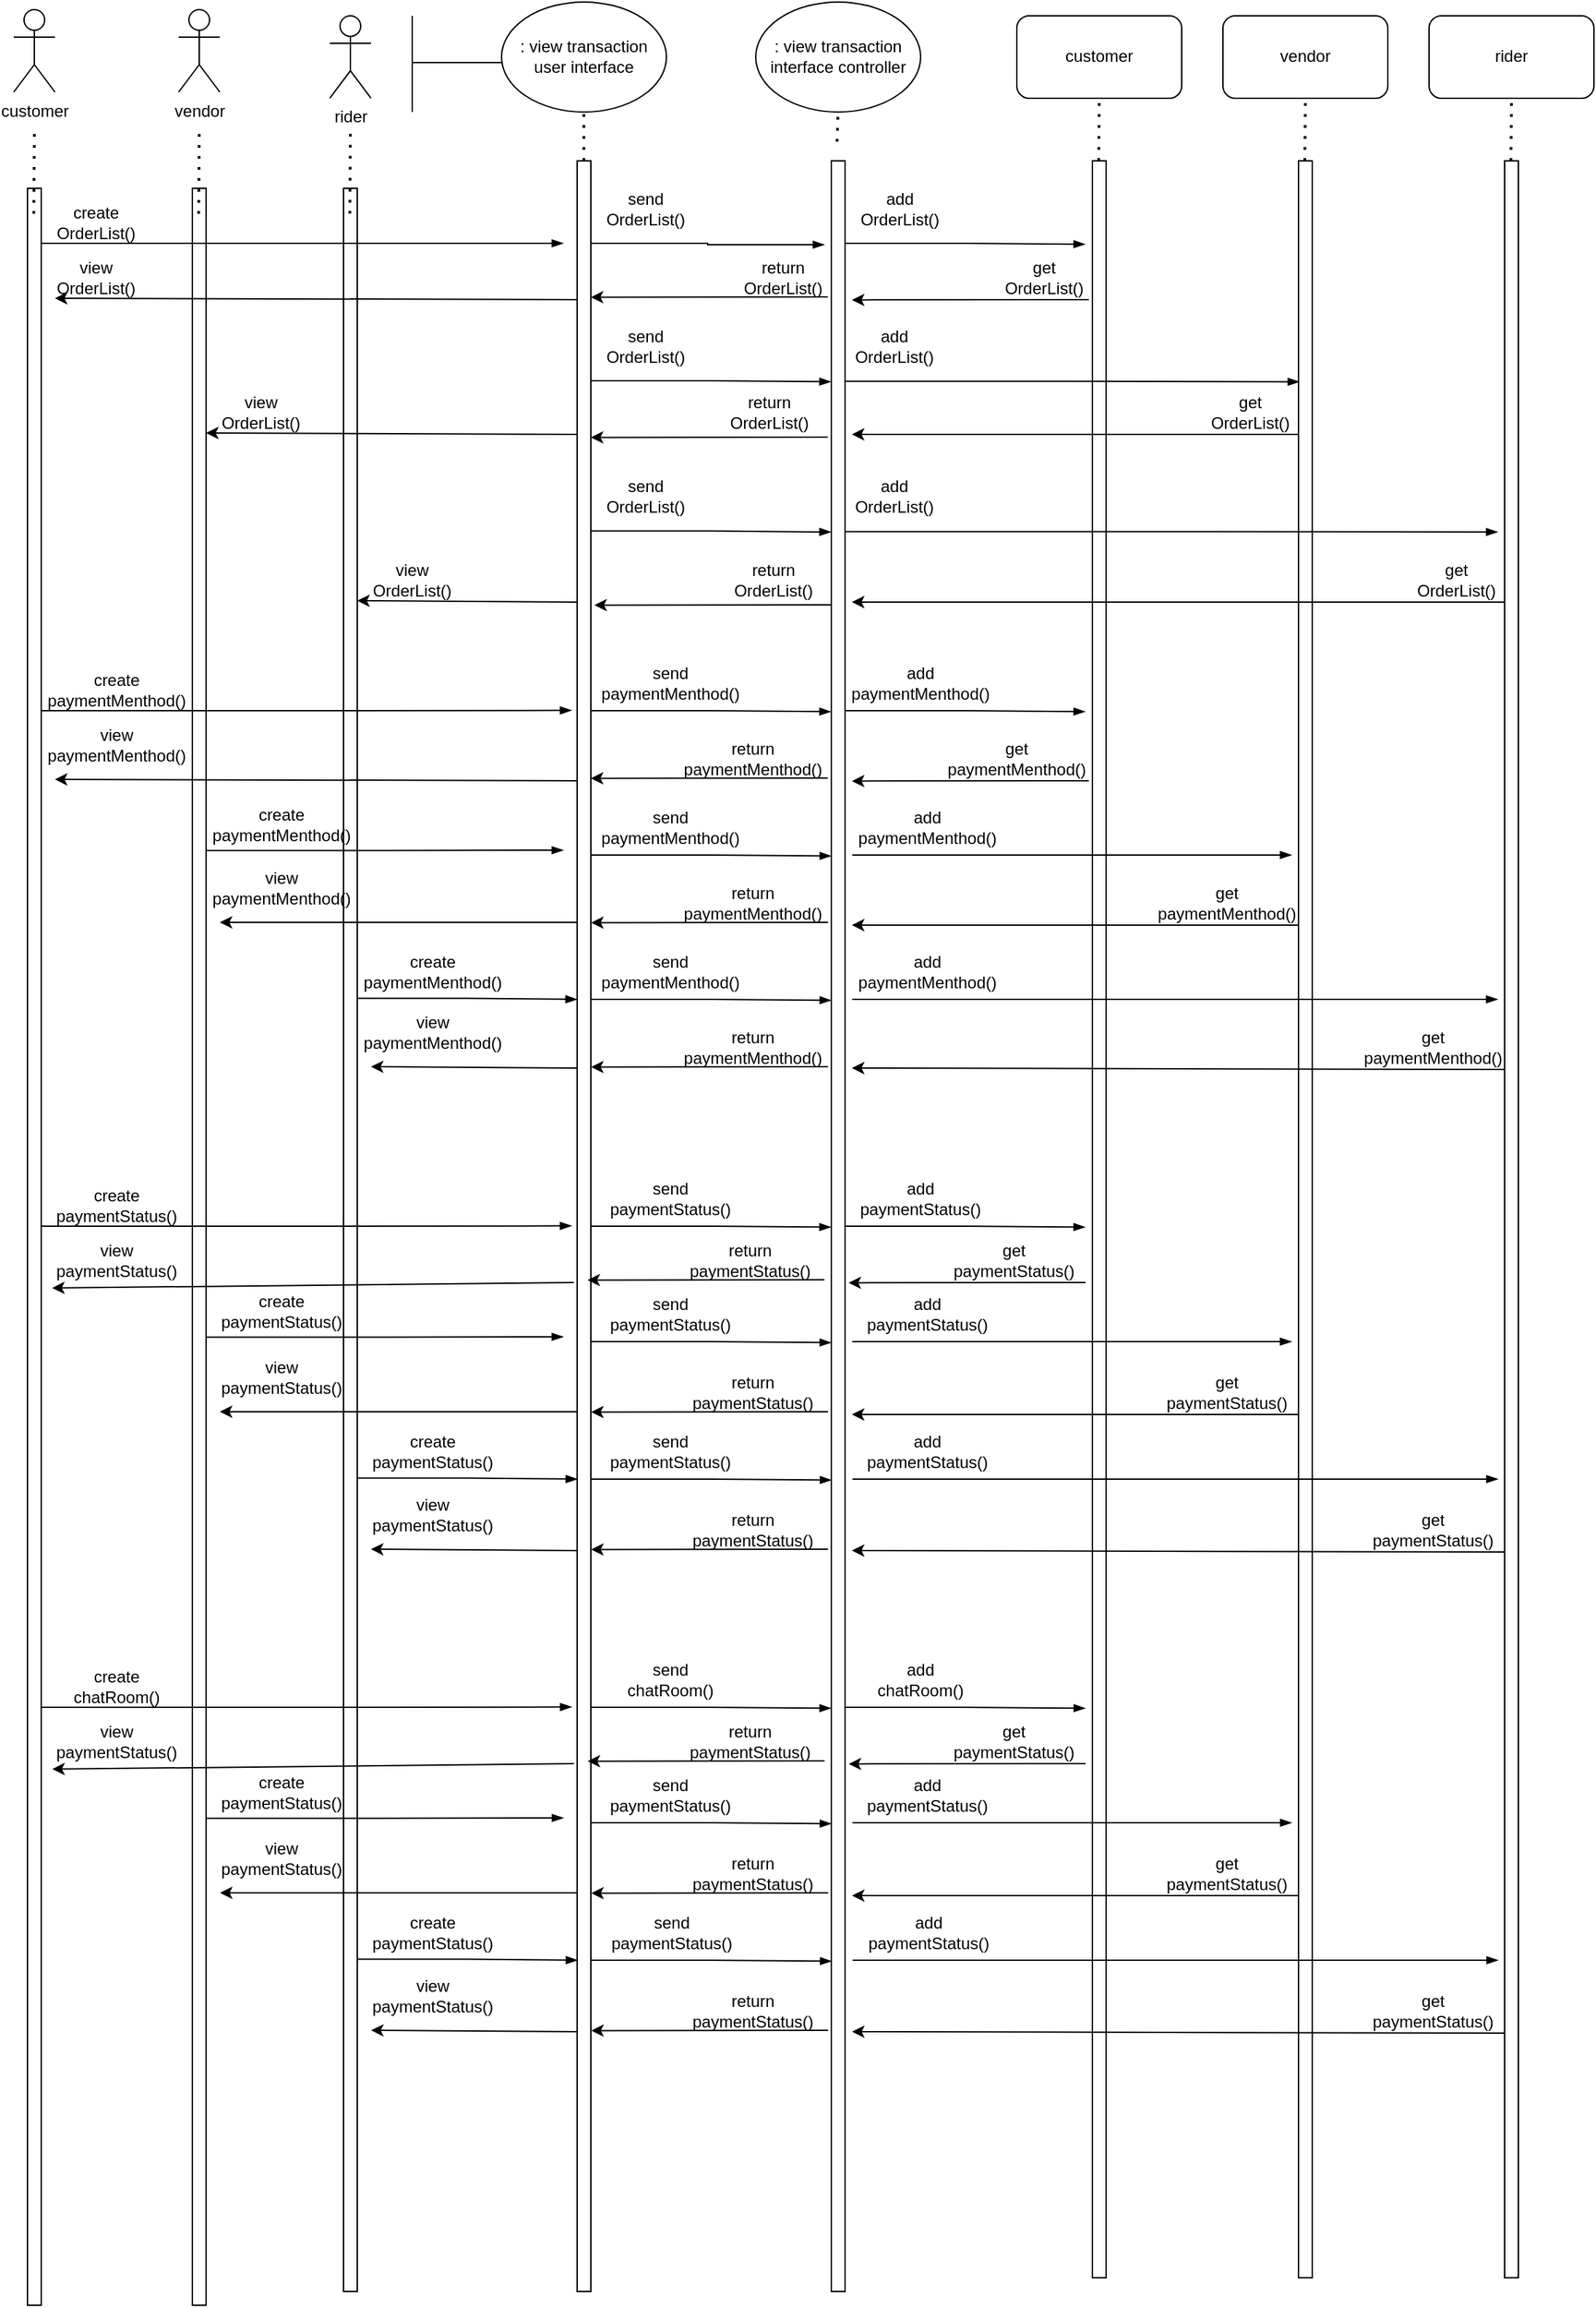 <mxfile version="20.7.3" type="github">
  <diagram id="kgpKYQtTHZ0yAKxKKP6v" name="Page-1">
    <mxGraphModel dx="1175" dy="674" grid="1" gridSize="10" guides="1" tooltips="1" connect="1" arrows="1" fold="1" page="1" pageScale="1" pageWidth="850" pageHeight="1100" math="0" shadow="0">
      <root>
        <mxCell id="0" />
        <mxCell id="1" parent="0" />
        <mxCell id="S8GTPxohOmlDsII6Q4f4-1" value="customer" style="shape=umlActor;verticalLabelPosition=bottom;verticalAlign=top;html=1;outlineConnect=0;" vertex="1" parent="1">
          <mxGeometry x="40" y="30" width="30" height="60" as="geometry" />
        </mxCell>
        <mxCell id="S8GTPxohOmlDsII6Q4f4-4" value="vendor&lt;span style=&quot;color: rgba(0, 0, 0, 0); font-family: monospace; font-size: 0px; text-align: start;&quot;&gt;%3CmxGraphModel%3E%3Croot%3E%3CmxCell%20id%3D%220%22%2F%3E%3CmxCell%20id%3D%221%22%20parent%3D%220%22%2F%3E%3CmxCell%20id%3D%222%22%20value%3D%22customer%22%20style%3D%22shape%3DumlActor%3BverticalLabelPosition%3Dbottom%3BverticalAlign%3Dtop%3Bhtml%3D1%3BoutlineConnect%3D0%3B%22%20vertex%3D%221%22%20parent%3D%221%22%3E%3CmxGeometry%20x%3D%2240%22%20y%3D%2270%22%20width%3D%2230%22%20height%3D%2260%22%20as%3D%22geometry%22%2F%3E%3C%2FmxCell%3E%3C%2Froot%3E%3C%2FmxGraphModel%3E&lt;/span&gt;" style="shape=umlActor;verticalLabelPosition=bottom;verticalAlign=top;html=1;outlineConnect=0;" vertex="1" parent="1">
          <mxGeometry x="160" y="30" width="30" height="60" as="geometry" />
        </mxCell>
        <mxCell id="S8GTPxohOmlDsII6Q4f4-5" value="rider" style="shape=umlActor;verticalLabelPosition=bottom;verticalAlign=top;html=1;outlineConnect=0;" vertex="1" parent="1">
          <mxGeometry x="270" y="34.48" width="30" height="60" as="geometry" />
        </mxCell>
        <mxCell id="S8GTPxohOmlDsII6Q4f4-9" value="" style="html=1;points=[];perimeter=orthogonalPerimeter;" vertex="1" parent="1">
          <mxGeometry x="825" y="140" width="10" height="1540" as="geometry" />
        </mxCell>
        <mxCell id="S8GTPxohOmlDsII6Q4f4-14" value="" style="endArrow=none;html=1;rounded=0;" edge="1" parent="1">
          <mxGeometry width="50" height="50" relative="1" as="geometry">
            <mxPoint x="330" y="104.48" as="sourcePoint" />
            <mxPoint x="330" y="34.48" as="targetPoint" />
          </mxGeometry>
        </mxCell>
        <mxCell id="S8GTPxohOmlDsII6Q4f4-15" value="" style="endArrow=none;html=1;rounded=0;" edge="1" parent="1">
          <mxGeometry width="50" height="50" relative="1" as="geometry">
            <mxPoint x="400" y="68.48" as="sourcePoint" />
            <mxPoint x="330" y="68.48" as="targetPoint" />
          </mxGeometry>
        </mxCell>
        <mxCell id="S8GTPxohOmlDsII6Q4f4-16" value=": view transaction&lt;br&gt;user interface" style="ellipse;whiteSpace=wrap;html=1;" vertex="1" parent="1">
          <mxGeometry x="395" y="24.48" width="120" height="80" as="geometry" />
        </mxCell>
        <mxCell id="S8GTPxohOmlDsII6Q4f4-17" value=": view transaction&lt;br&gt;interface controller" style="ellipse;whiteSpace=wrap;html=1;" vertex="1" parent="1">
          <mxGeometry x="580" y="24.48" width="120" height="80" as="geometry" />
        </mxCell>
        <mxCell id="S8GTPxohOmlDsII6Q4f4-18" value="customer&lt;span style=&quot;color: rgba(0, 0, 0, 0); font-family: monospace; font-size: 0px; text-align: start;&quot;&gt;%3CmxGraphModel%3E%3Croot%3E%3CmxCell%20id%3D%220%22%2F%3E%3CmxCell%20id%3D%221%22%20parent%3D%220%22%2F%3E%3CmxCell%20id%3D%222%22%20value%3D%22%3A%20view%20transaction%26lt%3Bbr%26gt%3Buser%20interface%22%20style%3D%22ellipse%3BwhiteSpace%3Dwrap%3Bhtml%3D1%3B%22%20vertex%3D%221%22%20parent%3D%221%22%3E%3CmxGeometry%20x%3D%22290%22%20y%3D%2220%22%20width%3D%22120%22%20height%3D%2280%22%20as%3D%22geometry%22%2F%3E%3C%2FmxCell%3E%3C%2Froot%3E%3C%2FmxGraphModel%3E&lt;/span&gt;" style="rounded=1;whiteSpace=wrap;html=1;" vertex="1" parent="1">
          <mxGeometry x="770" y="34.48" width="120" height="60" as="geometry" />
        </mxCell>
        <mxCell id="S8GTPxohOmlDsII6Q4f4-19" value="vendor" style="rounded=1;whiteSpace=wrap;html=1;" vertex="1" parent="1">
          <mxGeometry x="920" y="34.48" width="120" height="60" as="geometry" />
        </mxCell>
        <mxCell id="S8GTPxohOmlDsII6Q4f4-20" value="rider" style="rounded=1;whiteSpace=wrap;html=1;" vertex="1" parent="1">
          <mxGeometry x="1070" y="34.48" width="120" height="60" as="geometry" />
        </mxCell>
        <mxCell id="S8GTPxohOmlDsII6Q4f4-21" value="" style="endArrow=none;dashed=1;html=1;dashPattern=1 3;strokeWidth=2;rounded=0;entryX=0.5;entryY=1;entryDx=0;entryDy=0;exitX=0.46;exitY=0.012;exitDx=0;exitDy=0;exitPerimeter=0;" edge="1" parent="1" target="S8GTPxohOmlDsII6Q4f4-18">
          <mxGeometry width="50" height="50" relative="1" as="geometry">
            <mxPoint x="829.6" y="140.0" as="sourcePoint" />
            <mxPoint x="830" y="114.48" as="targetPoint" />
          </mxGeometry>
        </mxCell>
        <mxCell id="S8GTPxohOmlDsII6Q4f4-23" value="" style="html=1;points=[];perimeter=orthogonalPerimeter;" vertex="1" parent="1">
          <mxGeometry x="975" y="140" width="10" height="1540" as="geometry" />
        </mxCell>
        <mxCell id="S8GTPxohOmlDsII6Q4f4-24" value="" style="endArrow=none;dashed=1;html=1;dashPattern=1 3;strokeWidth=2;rounded=0;entryX=0.5;entryY=1;entryDx=0;entryDy=0;exitX=0.46;exitY=0.012;exitDx=0;exitDy=0;exitPerimeter=0;" edge="1" parent="1">
          <mxGeometry width="50" height="50" relative="1" as="geometry">
            <mxPoint x="979.6" y="140.0" as="sourcePoint" />
            <mxPoint x="980" y="94.48" as="targetPoint" />
          </mxGeometry>
        </mxCell>
        <mxCell id="S8GTPxohOmlDsII6Q4f4-25" value="" style="html=1;points=[];perimeter=orthogonalPerimeter;" vertex="1" parent="1">
          <mxGeometry x="1125" y="140" width="10" height="1540" as="geometry" />
        </mxCell>
        <mxCell id="S8GTPxohOmlDsII6Q4f4-26" value="" style="endArrow=none;dashed=1;html=1;dashPattern=1 3;strokeWidth=2;rounded=0;entryX=0.5;entryY=1;entryDx=0;entryDy=0;exitX=0.46;exitY=0.012;exitDx=0;exitDy=0;exitPerimeter=0;" edge="1" parent="1">
          <mxGeometry width="50" height="50" relative="1" as="geometry">
            <mxPoint x="1129.6" y="140.0" as="sourcePoint" />
            <mxPoint x="1130" y="94.48" as="targetPoint" />
          </mxGeometry>
        </mxCell>
        <mxCell id="S8GTPxohOmlDsII6Q4f4-27" value="" style="html=1;points=[];perimeter=orthogonalPerimeter;" vertex="1" parent="1">
          <mxGeometry x="450" y="140" width="10" height="1550" as="geometry" />
        </mxCell>
        <mxCell id="S8GTPxohOmlDsII6Q4f4-28" value="" style="endArrow=none;dashed=1;html=1;dashPattern=1 3;strokeWidth=2;rounded=0;entryX=0.5;entryY=1;entryDx=0;entryDy=0;exitX=0.49;exitY=0;exitDx=0;exitDy=0;exitPerimeter=0;" edge="1" parent="1" source="S8GTPxohOmlDsII6Q4f4-27">
          <mxGeometry width="50" height="50" relative="1" as="geometry">
            <mxPoint x="454.5" y="150.0" as="sourcePoint" />
            <mxPoint x="454.9" y="104.48" as="targetPoint" />
          </mxGeometry>
        </mxCell>
        <mxCell id="S8GTPxohOmlDsII6Q4f4-29" value="" style="html=1;points=[];perimeter=orthogonalPerimeter;" vertex="1" parent="1">
          <mxGeometry x="635" y="140" width="10" height="1550" as="geometry" />
        </mxCell>
        <mxCell id="S8GTPxohOmlDsII6Q4f4-30" value="" style="endArrow=none;dashed=1;html=1;dashPattern=1 3;strokeWidth=2;rounded=0;entryX=0.5;entryY=1;entryDx=0;entryDy=0;exitX=0.418;exitY=-0.009;exitDx=0;exitDy=0;exitPerimeter=0;" edge="1" parent="1" source="S8GTPxohOmlDsII6Q4f4-29">
          <mxGeometry width="50" height="50" relative="1" as="geometry">
            <mxPoint x="639.5" y="150.0" as="sourcePoint" />
            <mxPoint x="639.9" y="104.48" as="targetPoint" />
          </mxGeometry>
        </mxCell>
        <mxCell id="S8GTPxohOmlDsII6Q4f4-31" value="" style="html=1;points=[];perimeter=orthogonalPerimeter;" vertex="1" parent="1">
          <mxGeometry x="50" y="160" width="10" height="1540" as="geometry" />
        </mxCell>
        <mxCell id="S8GTPxohOmlDsII6Q4f4-32" value="" style="endArrow=none;dashed=1;html=1;dashPattern=1 3;strokeWidth=2;rounded=0;entryX=0.5;entryY=1;entryDx=0;entryDy=0;exitX=0.46;exitY=0.012;exitDx=0;exitDy=0;exitPerimeter=0;" edge="1" parent="1" source="S8GTPxohOmlDsII6Q4f4-31">
          <mxGeometry width="50" height="50" relative="1" as="geometry">
            <mxPoint x="55" y="170" as="sourcePoint" />
            <mxPoint x="55" y="120" as="targetPoint" />
          </mxGeometry>
        </mxCell>
        <mxCell id="S8GTPxohOmlDsII6Q4f4-36" value="" style="html=1;points=[];perimeter=orthogonalPerimeter;" vertex="1" parent="1">
          <mxGeometry x="170" y="160" width="10" height="1540" as="geometry" />
        </mxCell>
        <mxCell id="S8GTPxohOmlDsII6Q4f4-37" value="" style="endArrow=none;dashed=1;html=1;dashPattern=1 3;strokeWidth=2;rounded=0;entryX=0.5;entryY=1;entryDx=0;entryDy=0;exitX=0.46;exitY=0.012;exitDx=0;exitDy=0;exitPerimeter=0;" edge="1" parent="1" source="S8GTPxohOmlDsII6Q4f4-36">
          <mxGeometry width="50" height="50" relative="1" as="geometry">
            <mxPoint x="175" y="170" as="sourcePoint" />
            <mxPoint x="175" y="120" as="targetPoint" />
          </mxGeometry>
        </mxCell>
        <mxCell id="S8GTPxohOmlDsII6Q4f4-38" value="" style="html=1;points=[];perimeter=orthogonalPerimeter;" vertex="1" parent="1">
          <mxGeometry x="280" y="160" width="10" height="1530" as="geometry" />
        </mxCell>
        <mxCell id="S8GTPxohOmlDsII6Q4f4-39" value="" style="endArrow=none;dashed=1;html=1;dashPattern=1 3;strokeWidth=2;rounded=0;entryX=0.5;entryY=1;entryDx=0;entryDy=0;exitX=0.46;exitY=0.012;exitDx=0;exitDy=0;exitPerimeter=0;" edge="1" parent="1" source="S8GTPxohOmlDsII6Q4f4-38">
          <mxGeometry width="50" height="50" relative="1" as="geometry">
            <mxPoint x="285" y="170" as="sourcePoint" />
            <mxPoint x="285" y="120" as="targetPoint" />
          </mxGeometry>
        </mxCell>
        <mxCell id="S8GTPxohOmlDsII6Q4f4-40" value="" style="edgeStyle=elbowEdgeStyle;fontSize=12;html=1;endArrow=blockThin;endFill=1;rounded=0;" edge="1" parent="1">
          <mxGeometry width="160" relative="1" as="geometry">
            <mxPoint x="60" y="200" as="sourcePoint" />
            <mxPoint x="440" y="200" as="targetPoint" />
          </mxGeometry>
        </mxCell>
        <mxCell id="S8GTPxohOmlDsII6Q4f4-41" value="create OrderList()" style="text;html=1;strokeColor=none;fillColor=none;align=center;verticalAlign=middle;whiteSpace=wrap;rounded=0;" vertex="1" parent="1">
          <mxGeometry x="70" y="170" width="60" height="30" as="geometry" />
        </mxCell>
        <mxCell id="S8GTPxohOmlDsII6Q4f4-46" value="" style="edgeStyle=elbowEdgeStyle;fontSize=12;html=1;endArrow=blockThin;endFill=1;rounded=0;" edge="1" parent="1">
          <mxGeometry width="160" relative="1" as="geometry">
            <mxPoint x="460" y="200" as="sourcePoint" />
            <mxPoint x="630" y="201" as="targetPoint" />
          </mxGeometry>
        </mxCell>
        <mxCell id="S8GTPxohOmlDsII6Q4f4-47" value="send OrderList()" style="text;html=1;strokeColor=none;fillColor=none;align=center;verticalAlign=middle;whiteSpace=wrap;rounded=0;" vertex="1" parent="1">
          <mxGeometry x="470" y="160" width="60" height="30" as="geometry" />
        </mxCell>
        <mxCell id="S8GTPxohOmlDsII6Q4f4-48" value="" style="edgeStyle=elbowEdgeStyle;fontSize=12;html=1;endArrow=blockThin;endFill=1;rounded=0;entryX=-0.02;entryY=0.132;entryDx=0;entryDy=0;entryPerimeter=0;" edge="1" parent="1">
          <mxGeometry width="160" relative="1" as="geometry">
            <mxPoint x="645" y="200" as="sourcePoint" />
            <mxPoint x="819.8" y="200.72" as="targetPoint" />
          </mxGeometry>
        </mxCell>
        <mxCell id="S8GTPxohOmlDsII6Q4f4-49" value="add OrderList()" style="text;html=1;strokeColor=none;fillColor=none;align=center;verticalAlign=middle;whiteSpace=wrap;rounded=0;" vertex="1" parent="1">
          <mxGeometry x="655" y="160" width="60" height="30" as="geometry" />
        </mxCell>
        <mxCell id="S8GTPxohOmlDsII6Q4f4-54" value="" style="endArrow=classic;html=1;rounded=0;entryX=1.26;entryY=0.22;entryDx=0;entryDy=0;entryPerimeter=0;" edge="1" parent="1">
          <mxGeometry width="50" height="50" relative="1" as="geometry">
            <mxPoint x="822.4" y="241" as="sourcePoint" />
            <mxPoint x="650.0" y="241.2" as="targetPoint" />
          </mxGeometry>
        </mxCell>
        <mxCell id="S8GTPxohOmlDsII6Q4f4-55" value="get OrderList()" style="text;html=1;strokeColor=none;fillColor=none;align=center;verticalAlign=middle;whiteSpace=wrap;rounded=0;" vertex="1" parent="1">
          <mxGeometry x="760" y="210" width="60" height="30" as="geometry" />
        </mxCell>
        <mxCell id="S8GTPxohOmlDsII6Q4f4-56" value="" style="endArrow=classic;html=1;rounded=0;entryX=1.26;entryY=0.22;entryDx=0;entryDy=0;entryPerimeter=0;" edge="1" parent="1">
          <mxGeometry width="50" height="50" relative="1" as="geometry">
            <mxPoint x="632.4" y="239" as="sourcePoint" />
            <mxPoint x="460.0" y="239.2" as="targetPoint" />
          </mxGeometry>
        </mxCell>
        <mxCell id="S8GTPxohOmlDsII6Q4f4-57" value="return OrderList()" style="text;html=1;strokeColor=none;fillColor=none;align=center;verticalAlign=middle;whiteSpace=wrap;rounded=0;" vertex="1" parent="1">
          <mxGeometry x="570" y="210" width="60" height="30" as="geometry" />
        </mxCell>
        <mxCell id="S8GTPxohOmlDsII6Q4f4-58" value="" style="endArrow=classic;html=1;rounded=0;entryX=0;entryY=1;entryDx=0;entryDy=0;" edge="1" parent="1" target="S8GTPxohOmlDsII6Q4f4-59">
          <mxGeometry width="50" height="50" relative="1" as="geometry">
            <mxPoint x="450" y="241" as="sourcePoint" />
            <mxPoint x="277.6" y="241.2" as="targetPoint" />
          </mxGeometry>
        </mxCell>
        <mxCell id="S8GTPxohOmlDsII6Q4f4-59" value="view OrderList()" style="text;html=1;strokeColor=none;fillColor=none;align=center;verticalAlign=middle;whiteSpace=wrap;rounded=0;" vertex="1" parent="1">
          <mxGeometry x="70" y="210" width="60" height="30" as="geometry" />
        </mxCell>
        <mxCell id="S8GTPxohOmlDsII6Q4f4-63" value="" style="edgeStyle=elbowEdgeStyle;fontSize=12;html=1;endArrow=blockThin;endFill=1;rounded=0;entryX=0.5;entryY=0.219;entryDx=0;entryDy=0;entryPerimeter=0;exitX=1.42;exitY=0.327;exitDx=0;exitDy=0;exitPerimeter=0;" edge="1" parent="1">
          <mxGeometry width="160" relative="1" as="geometry">
            <mxPoint x="645" y="300.42" as="sourcePoint" />
            <mxPoint x="975.6" y="300.74" as="targetPoint" />
          </mxGeometry>
        </mxCell>
        <mxCell id="S8GTPxohOmlDsII6Q4f4-64" value="add OrderList()" style="text;html=1;strokeColor=none;fillColor=none;align=center;verticalAlign=middle;whiteSpace=wrap;rounded=0;" vertex="1" parent="1">
          <mxGeometry x="650.8" y="260" width="60" height="30" as="geometry" />
        </mxCell>
        <mxCell id="S8GTPxohOmlDsII6Q4f4-68" value="" style="edgeStyle=elbowEdgeStyle;fontSize=12;html=1;endArrow=blockThin;endFill=1;rounded=0;entryX=-0.02;entryY=0.132;entryDx=0;entryDy=0;entryPerimeter=0;" edge="1" parent="1">
          <mxGeometry width="160" relative="1" as="geometry">
            <mxPoint x="460" y="300" as="sourcePoint" />
            <mxPoint x="634.8" y="300.72" as="targetPoint" />
          </mxGeometry>
        </mxCell>
        <mxCell id="S8GTPxohOmlDsII6Q4f4-69" value="send OrderList()" style="text;html=1;strokeColor=none;fillColor=none;align=center;verticalAlign=middle;whiteSpace=wrap;rounded=0;" vertex="1" parent="1">
          <mxGeometry x="470" y="260" width="60" height="30" as="geometry" />
        </mxCell>
        <mxCell id="S8GTPxohOmlDsII6Q4f4-75" value="" style="endArrow=classic;html=1;rounded=0;entryX=1.26;entryY=0.22;entryDx=0;entryDy=0;entryPerimeter=0;" edge="1" parent="1">
          <mxGeometry width="50" height="50" relative="1" as="geometry">
            <mxPoint x="632.4" y="341" as="sourcePoint" />
            <mxPoint x="460" y="341.2" as="targetPoint" />
          </mxGeometry>
        </mxCell>
        <mxCell id="S8GTPxohOmlDsII6Q4f4-76" value="return OrderList()" style="text;html=1;strokeColor=none;fillColor=none;align=center;verticalAlign=middle;whiteSpace=wrap;rounded=0;" vertex="1" parent="1">
          <mxGeometry x="560" y="308" width="60" height="30" as="geometry" />
        </mxCell>
        <mxCell id="S8GTPxohOmlDsII6Q4f4-78" value="" style="endArrow=classic;html=1;rounded=0;" edge="1" parent="1">
          <mxGeometry width="50" height="50" relative="1" as="geometry">
            <mxPoint x="975.0" y="339" as="sourcePoint" />
            <mxPoint x="650" y="339" as="targetPoint" />
          </mxGeometry>
        </mxCell>
        <mxCell id="S8GTPxohOmlDsII6Q4f4-79" value="get OrderList()" style="text;html=1;strokeColor=none;fillColor=none;align=center;verticalAlign=middle;whiteSpace=wrap;rounded=0;" vertex="1" parent="1">
          <mxGeometry x="910" y="308" width="60" height="30" as="geometry" />
        </mxCell>
        <mxCell id="S8GTPxohOmlDsII6Q4f4-85" value="" style="edgeStyle=elbowEdgeStyle;fontSize=12;html=1;endArrow=blockThin;endFill=1;rounded=0;exitX=1.42;exitY=0.327;exitDx=0;exitDy=0;exitPerimeter=0;" edge="1" parent="1">
          <mxGeometry width="160" relative="1" as="geometry">
            <mxPoint x="645" y="409.71" as="sourcePoint" />
            <mxPoint x="1120" y="410" as="targetPoint" />
          </mxGeometry>
        </mxCell>
        <mxCell id="S8GTPxohOmlDsII6Q4f4-86" value="add OrderList()" style="text;html=1;strokeColor=none;fillColor=none;align=center;verticalAlign=middle;whiteSpace=wrap;rounded=0;" vertex="1" parent="1">
          <mxGeometry x="650.8" y="369.29" width="60" height="30" as="geometry" />
        </mxCell>
        <mxCell id="S8GTPxohOmlDsII6Q4f4-87" value="" style="edgeStyle=elbowEdgeStyle;fontSize=12;html=1;endArrow=blockThin;endFill=1;rounded=0;entryX=-0.02;entryY=0.132;entryDx=0;entryDy=0;entryPerimeter=0;" edge="1" parent="1">
          <mxGeometry width="160" relative="1" as="geometry">
            <mxPoint x="460" y="409.29" as="sourcePoint" />
            <mxPoint x="634.8" y="410.01" as="targetPoint" />
          </mxGeometry>
        </mxCell>
        <mxCell id="S8GTPxohOmlDsII6Q4f4-88" value="send OrderList()" style="text;html=1;strokeColor=none;fillColor=none;align=center;verticalAlign=middle;whiteSpace=wrap;rounded=0;" vertex="1" parent="1">
          <mxGeometry x="470" y="369.29" width="60" height="30" as="geometry" />
        </mxCell>
        <mxCell id="S8GTPxohOmlDsII6Q4f4-89" value="" style="endArrow=classic;html=1;rounded=0;" edge="1" parent="1">
          <mxGeometry width="50" height="50" relative="1" as="geometry">
            <mxPoint x="1125" y="461" as="sourcePoint" />
            <mxPoint x="650" y="461" as="targetPoint" />
          </mxGeometry>
        </mxCell>
        <mxCell id="S8GTPxohOmlDsII6Q4f4-90" value="get OrderList()" style="text;html=1;strokeColor=none;fillColor=none;align=center;verticalAlign=middle;whiteSpace=wrap;rounded=0;" vertex="1" parent="1">
          <mxGeometry x="1060" y="430" width="60" height="30" as="geometry" />
        </mxCell>
        <mxCell id="S8GTPxohOmlDsII6Q4f4-91" value="" style="endArrow=classic;html=1;rounded=0;entryX=1.26;entryY=0.22;entryDx=0;entryDy=0;entryPerimeter=0;" edge="1" parent="1">
          <mxGeometry width="50" height="50" relative="1" as="geometry">
            <mxPoint x="635.0" y="463" as="sourcePoint" />
            <mxPoint x="462.6" y="463.2" as="targetPoint" />
          </mxGeometry>
        </mxCell>
        <mxCell id="S8GTPxohOmlDsII6Q4f4-92" value="return OrderList()" style="text;html=1;strokeColor=none;fillColor=none;align=center;verticalAlign=middle;whiteSpace=wrap;rounded=0;" vertex="1" parent="1">
          <mxGeometry x="562.6" y="430" width="60" height="30" as="geometry" />
        </mxCell>
        <mxCell id="S8GTPxohOmlDsII6Q4f4-94" value="" style="endArrow=classic;html=1;rounded=0;" edge="1" parent="1">
          <mxGeometry width="50" height="50" relative="1" as="geometry">
            <mxPoint x="450" y="339" as="sourcePoint" />
            <mxPoint x="180" y="338" as="targetPoint" />
          </mxGeometry>
        </mxCell>
        <mxCell id="S8GTPxohOmlDsII6Q4f4-95" value="view OrderList()" style="text;html=1;strokeColor=none;fillColor=none;align=center;verticalAlign=middle;whiteSpace=wrap;rounded=0;" vertex="1" parent="1">
          <mxGeometry x="190" y="308" width="60" height="30" as="geometry" />
        </mxCell>
        <mxCell id="S8GTPxohOmlDsII6Q4f4-96" value="" style="endArrow=classic;html=1;rounded=0;" edge="1" parent="1">
          <mxGeometry width="50" height="50" relative="1" as="geometry">
            <mxPoint x="450" y="461" as="sourcePoint" />
            <mxPoint x="290" y="460" as="targetPoint" />
          </mxGeometry>
        </mxCell>
        <mxCell id="S8GTPxohOmlDsII6Q4f4-97" value="view OrderList()" style="text;html=1;strokeColor=none;fillColor=none;align=center;verticalAlign=middle;whiteSpace=wrap;rounded=0;" vertex="1" parent="1">
          <mxGeometry x="300" y="430" width="60" height="30" as="geometry" />
        </mxCell>
        <mxCell id="S8GTPxohOmlDsII6Q4f4-98" value="" style="edgeStyle=elbowEdgeStyle;fontSize=12;html=1;endArrow=blockThin;endFill=1;rounded=0;entryX=-0.4;entryY=0.13;entryDx=0;entryDy=0;entryPerimeter=0;" edge="1" parent="1">
          <mxGeometry width="160" relative="1" as="geometry">
            <mxPoint x="60" y="540" as="sourcePoint" />
            <mxPoint x="446" y="539.8" as="targetPoint" />
          </mxGeometry>
        </mxCell>
        <mxCell id="S8GTPxohOmlDsII6Q4f4-99" value="create paymentMenthod()" style="text;html=1;strokeColor=none;fillColor=none;align=center;verticalAlign=middle;whiteSpace=wrap;rounded=0;" vertex="1" parent="1">
          <mxGeometry x="85" y="510" width="60" height="30" as="geometry" />
        </mxCell>
        <mxCell id="S8GTPxohOmlDsII6Q4f4-100" value="" style="edgeStyle=elbowEdgeStyle;fontSize=12;html=1;endArrow=blockThin;endFill=1;rounded=0;entryX=-0.02;entryY=0.132;entryDx=0;entryDy=0;entryPerimeter=0;" edge="1" parent="1">
          <mxGeometry width="160" relative="1" as="geometry">
            <mxPoint x="460" y="540" as="sourcePoint" />
            <mxPoint x="634.8" y="540.72" as="targetPoint" />
          </mxGeometry>
        </mxCell>
        <mxCell id="S8GTPxohOmlDsII6Q4f4-101" value="send paymentMenthod()" style="text;html=1;strokeColor=none;fillColor=none;align=center;verticalAlign=middle;whiteSpace=wrap;rounded=0;" vertex="1" parent="1">
          <mxGeometry x="488" y="505" width="60" height="30" as="geometry" />
        </mxCell>
        <mxCell id="S8GTPxohOmlDsII6Q4f4-102" value="" style="edgeStyle=elbowEdgeStyle;fontSize=12;html=1;endArrow=blockThin;endFill=1;rounded=0;entryX=-0.02;entryY=0.132;entryDx=0;entryDy=0;entryPerimeter=0;" edge="1" parent="1">
          <mxGeometry width="160" relative="1" as="geometry">
            <mxPoint x="645" y="540" as="sourcePoint" />
            <mxPoint x="819.8" y="540.72" as="targetPoint" />
          </mxGeometry>
        </mxCell>
        <mxCell id="S8GTPxohOmlDsII6Q4f4-103" value="add paymentMenthod()" style="text;html=1;strokeColor=none;fillColor=none;align=center;verticalAlign=middle;whiteSpace=wrap;rounded=0;" vertex="1" parent="1">
          <mxGeometry x="670" y="505" width="60" height="30" as="geometry" />
        </mxCell>
        <mxCell id="S8GTPxohOmlDsII6Q4f4-122" value="" style="endArrow=classic;html=1;rounded=0;entryX=1.26;entryY=0.22;entryDx=0;entryDy=0;entryPerimeter=0;" edge="1" parent="1">
          <mxGeometry width="50" height="50" relative="1" as="geometry">
            <mxPoint x="822.4" y="591" as="sourcePoint" />
            <mxPoint x="650" y="591.2" as="targetPoint" />
          </mxGeometry>
        </mxCell>
        <mxCell id="S8GTPxohOmlDsII6Q4f4-123" value="get paymentMenthod()" style="text;html=1;strokeColor=none;fillColor=none;align=center;verticalAlign=middle;whiteSpace=wrap;rounded=0;" vertex="1" parent="1">
          <mxGeometry x="740" y="560" width="60" height="30" as="geometry" />
        </mxCell>
        <mxCell id="S8GTPxohOmlDsII6Q4f4-124" value="" style="endArrow=classic;html=1;rounded=0;entryX=1.26;entryY=0.22;entryDx=0;entryDy=0;entryPerimeter=0;" edge="1" parent="1">
          <mxGeometry width="50" height="50" relative="1" as="geometry">
            <mxPoint x="632.4" y="589" as="sourcePoint" />
            <mxPoint x="460" y="589.2" as="targetPoint" />
          </mxGeometry>
        </mxCell>
        <mxCell id="S8GTPxohOmlDsII6Q4f4-125" value="return paymentMenthod()" style="text;html=1;strokeColor=none;fillColor=none;align=center;verticalAlign=middle;whiteSpace=wrap;rounded=0;" vertex="1" parent="1">
          <mxGeometry x="548" y="560" width="60" height="30" as="geometry" />
        </mxCell>
        <mxCell id="S8GTPxohOmlDsII6Q4f4-126" value="" style="endArrow=classic;html=1;rounded=0;" edge="1" parent="1">
          <mxGeometry width="50" height="50" relative="1" as="geometry">
            <mxPoint x="450" y="591" as="sourcePoint" />
            <mxPoint x="70" y="590" as="targetPoint" />
          </mxGeometry>
        </mxCell>
        <mxCell id="S8GTPxohOmlDsII6Q4f4-127" value="view paymentMenthod()" style="text;html=1;strokeColor=none;fillColor=none;align=center;verticalAlign=middle;whiteSpace=wrap;rounded=0;" vertex="1" parent="1">
          <mxGeometry x="85" y="550" width="60" height="30" as="geometry" />
        </mxCell>
        <mxCell id="S8GTPxohOmlDsII6Q4f4-132" value="" style="edgeStyle=elbowEdgeStyle;fontSize=12;html=1;endArrow=blockThin;endFill=1;rounded=0;entryX=-0.02;entryY=0.132;entryDx=0;entryDy=0;entryPerimeter=0;" edge="1" parent="1">
          <mxGeometry width="160" relative="1" as="geometry">
            <mxPoint x="460.2" y="645" as="sourcePoint" />
            <mxPoint x="635" y="645.72" as="targetPoint" />
          </mxGeometry>
        </mxCell>
        <mxCell id="S8GTPxohOmlDsII6Q4f4-133" value="send paymentMenthod()" style="text;html=1;strokeColor=none;fillColor=none;align=center;verticalAlign=middle;whiteSpace=wrap;rounded=0;" vertex="1" parent="1">
          <mxGeometry x="488.2" y="610" width="60" height="30" as="geometry" />
        </mxCell>
        <mxCell id="S8GTPxohOmlDsII6Q4f4-134" value="" style="endArrow=classic;html=1;rounded=0;entryX=1.26;entryY=0.22;entryDx=0;entryDy=0;entryPerimeter=0;" edge="1" parent="1">
          <mxGeometry width="50" height="50" relative="1" as="geometry">
            <mxPoint x="632.6" y="694" as="sourcePoint" />
            <mxPoint x="460.2" y="694.2" as="targetPoint" />
          </mxGeometry>
        </mxCell>
        <mxCell id="S8GTPxohOmlDsII6Q4f4-135" value="return paymentMenthod()" style="text;html=1;strokeColor=none;fillColor=none;align=center;verticalAlign=middle;whiteSpace=wrap;rounded=0;" vertex="1" parent="1">
          <mxGeometry x="548.2" y="665" width="60" height="30" as="geometry" />
        </mxCell>
        <mxCell id="S8GTPxohOmlDsII6Q4f4-136" value="" style="edgeStyle=elbowEdgeStyle;fontSize=12;html=1;endArrow=blockThin;endFill=1;rounded=0;entryX=-0.02;entryY=0.132;entryDx=0;entryDy=0;entryPerimeter=0;" edge="1" parent="1">
          <mxGeometry width="160" relative="1" as="geometry">
            <mxPoint x="460.2" y="750" as="sourcePoint" />
            <mxPoint x="635" y="750.72" as="targetPoint" />
          </mxGeometry>
        </mxCell>
        <mxCell id="S8GTPxohOmlDsII6Q4f4-137" value="send paymentMenthod()" style="text;html=1;strokeColor=none;fillColor=none;align=center;verticalAlign=middle;whiteSpace=wrap;rounded=0;" vertex="1" parent="1">
          <mxGeometry x="488.2" y="715" width="60" height="30" as="geometry" />
        </mxCell>
        <mxCell id="S8GTPxohOmlDsII6Q4f4-138" value="" style="endArrow=classic;html=1;rounded=0;entryX=1.26;entryY=0.22;entryDx=0;entryDy=0;entryPerimeter=0;" edge="1" parent="1">
          <mxGeometry width="50" height="50" relative="1" as="geometry">
            <mxPoint x="632.6" y="799" as="sourcePoint" />
            <mxPoint x="460.2" y="799.2" as="targetPoint" />
          </mxGeometry>
        </mxCell>
        <mxCell id="S8GTPxohOmlDsII6Q4f4-139" value="return paymentMenthod()" style="text;html=1;strokeColor=none;fillColor=none;align=center;verticalAlign=middle;whiteSpace=wrap;rounded=0;" vertex="1" parent="1">
          <mxGeometry x="548.2" y="770" width="60" height="30" as="geometry" />
        </mxCell>
        <mxCell id="S8GTPxohOmlDsII6Q4f4-140" value="" style="edgeStyle=elbowEdgeStyle;fontSize=12;html=1;endArrow=blockThin;endFill=1;rounded=0;" edge="1" parent="1">
          <mxGeometry width="160" relative="1" as="geometry">
            <mxPoint x="180" y="641.7" as="sourcePoint" />
            <mxPoint x="440" y="641.5" as="targetPoint" />
          </mxGeometry>
        </mxCell>
        <mxCell id="S8GTPxohOmlDsII6Q4f4-141" value="create paymentMenthod()" style="text;html=1;strokeColor=none;fillColor=none;align=center;verticalAlign=middle;whiteSpace=wrap;rounded=0;" vertex="1" parent="1">
          <mxGeometry x="205" y="607.5" width="60" height="30" as="geometry" />
        </mxCell>
        <mxCell id="S8GTPxohOmlDsII6Q4f4-142" value="" style="edgeStyle=elbowEdgeStyle;fontSize=12;html=1;endArrow=blockThin;endFill=1;rounded=0;" edge="1" parent="1">
          <mxGeometry width="160" relative="1" as="geometry">
            <mxPoint x="650.2" y="645" as="sourcePoint" />
            <mxPoint x="970" y="645" as="targetPoint" />
          </mxGeometry>
        </mxCell>
        <mxCell id="S8GTPxohOmlDsII6Q4f4-143" value="add paymentMenthod()" style="text;html=1;strokeColor=none;fillColor=none;align=center;verticalAlign=middle;whiteSpace=wrap;rounded=0;" vertex="1" parent="1">
          <mxGeometry x="675.2" y="610" width="60" height="30" as="geometry" />
        </mxCell>
        <mxCell id="S8GTPxohOmlDsII6Q4f4-144" value="" style="endArrow=classic;html=1;rounded=0;" edge="1" parent="1">
          <mxGeometry width="50" height="50" relative="1" as="geometry">
            <mxPoint x="975.0" y="696" as="sourcePoint" />
            <mxPoint x="650" y="696" as="targetPoint" />
          </mxGeometry>
        </mxCell>
        <mxCell id="S8GTPxohOmlDsII6Q4f4-145" value="get paymentMenthod()" style="text;html=1;strokeColor=none;fillColor=none;align=center;verticalAlign=middle;whiteSpace=wrap;rounded=0;" vertex="1" parent="1">
          <mxGeometry x="892.6" y="665" width="60" height="30" as="geometry" />
        </mxCell>
        <mxCell id="S8GTPxohOmlDsII6Q4f4-146" value="" style="endArrow=classic;html=1;rounded=0;" edge="1" parent="1">
          <mxGeometry width="50" height="50" relative="1" as="geometry">
            <mxPoint x="450" y="694" as="sourcePoint" />
            <mxPoint x="190" y="694" as="targetPoint" />
          </mxGeometry>
        </mxCell>
        <mxCell id="S8GTPxohOmlDsII6Q4f4-147" value="view paymentMenthod()" style="text;html=1;strokeColor=none;fillColor=none;align=center;verticalAlign=middle;whiteSpace=wrap;rounded=0;" vertex="1" parent="1">
          <mxGeometry x="205" y="654" width="60" height="30" as="geometry" />
        </mxCell>
        <mxCell id="S8GTPxohOmlDsII6Q4f4-148" value="" style="edgeStyle=elbowEdgeStyle;fontSize=12;html=1;endArrow=blockThin;endFill=1;rounded=0;" edge="1" parent="1">
          <mxGeometry width="160" relative="1" as="geometry">
            <mxPoint x="650.2" y="750" as="sourcePoint" />
            <mxPoint x="1120" y="750" as="targetPoint" />
          </mxGeometry>
        </mxCell>
        <mxCell id="S8GTPxohOmlDsII6Q4f4-149" value="add paymentMenthod()" style="text;html=1;strokeColor=none;fillColor=none;align=center;verticalAlign=middle;whiteSpace=wrap;rounded=0;" vertex="1" parent="1">
          <mxGeometry x="675.2" y="715" width="60" height="30" as="geometry" />
        </mxCell>
        <mxCell id="S8GTPxohOmlDsII6Q4f4-150" value="" style="endArrow=classic;html=1;rounded=0;" edge="1" parent="1">
          <mxGeometry width="50" height="50" relative="1" as="geometry">
            <mxPoint x="1125" y="801" as="sourcePoint" />
            <mxPoint x="650" y="800" as="targetPoint" />
          </mxGeometry>
        </mxCell>
        <mxCell id="S8GTPxohOmlDsII6Q4f4-151" value="get paymentMenthod()" style="text;html=1;strokeColor=none;fillColor=none;align=center;verticalAlign=middle;whiteSpace=wrap;rounded=0;" vertex="1" parent="1">
          <mxGeometry x="1042.6" y="770" width="60" height="30" as="geometry" />
        </mxCell>
        <mxCell id="S8GTPxohOmlDsII6Q4f4-152" value="" style="edgeStyle=elbowEdgeStyle;fontSize=12;html=1;endArrow=blockThin;endFill=1;rounded=0;" edge="1" parent="1">
          <mxGeometry width="160" relative="1" as="geometry">
            <mxPoint x="290" y="749.2" as="sourcePoint" />
            <mxPoint x="450" y="750" as="targetPoint" />
          </mxGeometry>
        </mxCell>
        <mxCell id="S8GTPxohOmlDsII6Q4f4-153" value="create paymentMenthod()" style="text;html=1;strokeColor=none;fillColor=none;align=center;verticalAlign=middle;whiteSpace=wrap;rounded=0;" vertex="1" parent="1">
          <mxGeometry x="315" y="715" width="60" height="30" as="geometry" />
        </mxCell>
        <mxCell id="S8GTPxohOmlDsII6Q4f4-156" value="" style="endArrow=classic;html=1;rounded=0;" edge="1" parent="1">
          <mxGeometry width="50" height="50" relative="1" as="geometry">
            <mxPoint x="450" y="800" as="sourcePoint" />
            <mxPoint x="300" y="799" as="targetPoint" />
          </mxGeometry>
        </mxCell>
        <mxCell id="S8GTPxohOmlDsII6Q4f4-157" value="view paymentMenthod()" style="text;html=1;strokeColor=none;fillColor=none;align=center;verticalAlign=middle;whiteSpace=wrap;rounded=0;" vertex="1" parent="1">
          <mxGeometry x="315" y="759" width="60" height="30" as="geometry" />
        </mxCell>
        <mxCell id="S8GTPxohOmlDsII6Q4f4-158" value="" style="edgeStyle=elbowEdgeStyle;fontSize=12;html=1;endArrow=blockThin;endFill=1;rounded=0;entryX=-0.4;entryY=0.13;entryDx=0;entryDy=0;entryPerimeter=0;" edge="1" parent="1">
          <mxGeometry width="160" relative="1" as="geometry">
            <mxPoint x="60" y="915" as="sourcePoint" />
            <mxPoint x="446" y="914.8" as="targetPoint" />
          </mxGeometry>
        </mxCell>
        <mxCell id="S8GTPxohOmlDsII6Q4f4-159" value="create paymentStatus()" style="text;html=1;strokeColor=none;fillColor=none;align=center;verticalAlign=middle;whiteSpace=wrap;rounded=0;" vertex="1" parent="1">
          <mxGeometry x="85" y="885" width="60" height="30" as="geometry" />
        </mxCell>
        <mxCell id="S8GTPxohOmlDsII6Q4f4-160" value="" style="edgeStyle=elbowEdgeStyle;fontSize=12;html=1;endArrow=blockThin;endFill=1;rounded=0;entryX=-0.02;entryY=0.132;entryDx=0;entryDy=0;entryPerimeter=0;" edge="1" parent="1">
          <mxGeometry width="160" relative="1" as="geometry">
            <mxPoint x="460" y="915" as="sourcePoint" />
            <mxPoint x="634.8" y="915.72" as="targetPoint" />
          </mxGeometry>
        </mxCell>
        <mxCell id="S8GTPxohOmlDsII6Q4f4-161" value="send paymentStatus()" style="text;html=1;strokeColor=none;fillColor=none;align=center;verticalAlign=middle;whiteSpace=wrap;rounded=0;" vertex="1" parent="1">
          <mxGeometry x="488" y="880" width="60" height="30" as="geometry" />
        </mxCell>
        <mxCell id="S8GTPxohOmlDsII6Q4f4-162" value="" style="edgeStyle=elbowEdgeStyle;fontSize=12;html=1;endArrow=blockThin;endFill=1;rounded=0;entryX=-0.02;entryY=0.132;entryDx=0;entryDy=0;entryPerimeter=0;" edge="1" parent="1">
          <mxGeometry width="160" relative="1" as="geometry">
            <mxPoint x="645" y="915" as="sourcePoint" />
            <mxPoint x="819.8" y="915.72" as="targetPoint" />
          </mxGeometry>
        </mxCell>
        <mxCell id="S8GTPxohOmlDsII6Q4f4-163" value="add paymentStatus()" style="text;html=1;strokeColor=none;fillColor=none;align=center;verticalAlign=middle;whiteSpace=wrap;rounded=0;" vertex="1" parent="1">
          <mxGeometry x="670" y="880" width="60" height="30" as="geometry" />
        </mxCell>
        <mxCell id="S8GTPxohOmlDsII6Q4f4-165" value="" style="endArrow=classic;html=1;rounded=0;entryX=1.26;entryY=0.22;entryDx=0;entryDy=0;entryPerimeter=0;" edge="1" parent="1">
          <mxGeometry width="50" height="50" relative="1" as="geometry">
            <mxPoint x="820.0" y="956" as="sourcePoint" />
            <mxPoint x="647.6" y="956.2" as="targetPoint" />
          </mxGeometry>
        </mxCell>
        <mxCell id="S8GTPxohOmlDsII6Q4f4-166" value="get paymentStatus()" style="text;html=1;strokeColor=none;fillColor=none;align=center;verticalAlign=middle;whiteSpace=wrap;rounded=0;" vertex="1" parent="1">
          <mxGeometry x="737.6" y="925" width="60" height="30" as="geometry" />
        </mxCell>
        <mxCell id="S8GTPxohOmlDsII6Q4f4-167" value="" style="endArrow=classic;html=1;rounded=0;entryX=1.26;entryY=0.22;entryDx=0;entryDy=0;entryPerimeter=0;" edge="1" parent="1">
          <mxGeometry width="50" height="50" relative="1" as="geometry">
            <mxPoint x="630.0" y="954" as="sourcePoint" />
            <mxPoint x="457.6" y="954.2" as="targetPoint" />
          </mxGeometry>
        </mxCell>
        <mxCell id="S8GTPxohOmlDsII6Q4f4-168" value="return paymentStatus()" style="text;html=1;strokeColor=none;fillColor=none;align=center;verticalAlign=middle;whiteSpace=wrap;rounded=0;" vertex="1" parent="1">
          <mxGeometry x="545.6" y="925" width="60" height="30" as="geometry" />
        </mxCell>
        <mxCell id="S8GTPxohOmlDsII6Q4f4-169" value="" style="endArrow=classic;html=1;rounded=0;" edge="1" parent="1">
          <mxGeometry width="50" height="50" relative="1" as="geometry">
            <mxPoint x="447.6" y="956" as="sourcePoint" />
            <mxPoint x="68" y="960" as="targetPoint" />
          </mxGeometry>
        </mxCell>
        <mxCell id="S8GTPxohOmlDsII6Q4f4-170" value="view paymentStatus()" style="text;html=1;strokeColor=none;fillColor=none;align=center;verticalAlign=middle;whiteSpace=wrap;rounded=0;" vertex="1" parent="1">
          <mxGeometry x="85" y="925" width="60" height="30" as="geometry" />
        </mxCell>
        <mxCell id="S8GTPxohOmlDsII6Q4f4-177" value="" style="edgeStyle=elbowEdgeStyle;fontSize=12;html=1;endArrow=blockThin;endFill=1;rounded=0;entryX=-0.02;entryY=0.132;entryDx=0;entryDy=0;entryPerimeter=0;" edge="1" parent="1">
          <mxGeometry width="160" relative="1" as="geometry">
            <mxPoint x="460.2" y="999" as="sourcePoint" />
            <mxPoint x="635" y="999.72" as="targetPoint" />
          </mxGeometry>
        </mxCell>
        <mxCell id="S8GTPxohOmlDsII6Q4f4-178" value="send paymentStatus()" style="text;html=1;strokeColor=none;fillColor=none;align=center;verticalAlign=middle;whiteSpace=wrap;rounded=0;" vertex="1" parent="1">
          <mxGeometry x="488.2" y="964" width="60" height="30" as="geometry" />
        </mxCell>
        <mxCell id="S8GTPxohOmlDsII6Q4f4-179" value="" style="edgeStyle=elbowEdgeStyle;fontSize=12;html=1;endArrow=blockThin;endFill=1;rounded=0;" edge="1" parent="1">
          <mxGeometry width="160" relative="1" as="geometry">
            <mxPoint x="180" y="995.7" as="sourcePoint" />
            <mxPoint x="440" y="995.5" as="targetPoint" />
          </mxGeometry>
        </mxCell>
        <mxCell id="S8GTPxohOmlDsII6Q4f4-180" value="create paymentStatus()" style="text;html=1;strokeColor=none;fillColor=none;align=center;verticalAlign=middle;whiteSpace=wrap;rounded=0;" vertex="1" parent="1">
          <mxGeometry x="205" y="961.5" width="60" height="30" as="geometry" />
        </mxCell>
        <mxCell id="S8GTPxohOmlDsII6Q4f4-181" value="" style="edgeStyle=elbowEdgeStyle;fontSize=12;html=1;endArrow=blockThin;endFill=1;rounded=0;" edge="1" parent="1">
          <mxGeometry width="160" relative="1" as="geometry">
            <mxPoint x="650.2" y="999" as="sourcePoint" />
            <mxPoint x="970" y="999" as="targetPoint" />
          </mxGeometry>
        </mxCell>
        <mxCell id="S8GTPxohOmlDsII6Q4f4-182" value="add paymentStatus()" style="text;html=1;strokeColor=none;fillColor=none;align=center;verticalAlign=middle;whiteSpace=wrap;rounded=0;" vertex="1" parent="1">
          <mxGeometry x="675.2" y="964" width="60" height="30" as="geometry" />
        </mxCell>
        <mxCell id="S8GTPxohOmlDsII6Q4f4-183" value="" style="endArrow=classic;html=1;rounded=0;entryX=1.26;entryY=0.22;entryDx=0;entryDy=0;entryPerimeter=0;" edge="1" parent="1">
          <mxGeometry width="50" height="50" relative="1" as="geometry">
            <mxPoint x="632.6" y="1050" as="sourcePoint" />
            <mxPoint x="460.2" y="1050.2" as="targetPoint" />
          </mxGeometry>
        </mxCell>
        <mxCell id="S8GTPxohOmlDsII6Q4f4-184" value="return paymentStatus()" style="text;html=1;strokeColor=none;fillColor=none;align=center;verticalAlign=middle;whiteSpace=wrap;rounded=0;" vertex="1" parent="1">
          <mxGeometry x="548.2" y="1021" width="60" height="30" as="geometry" />
        </mxCell>
        <mxCell id="S8GTPxohOmlDsII6Q4f4-185" value="" style="endArrow=classic;html=1;rounded=0;" edge="1" parent="1">
          <mxGeometry width="50" height="50" relative="1" as="geometry">
            <mxPoint x="975" y="1052" as="sourcePoint" />
            <mxPoint x="650" y="1052" as="targetPoint" />
          </mxGeometry>
        </mxCell>
        <mxCell id="S8GTPxohOmlDsII6Q4f4-186" value="get paymentStatus()" style="text;html=1;strokeColor=none;fillColor=none;align=center;verticalAlign=middle;whiteSpace=wrap;rounded=0;" vertex="1" parent="1">
          <mxGeometry x="892.6" y="1021" width="60" height="30" as="geometry" />
        </mxCell>
        <mxCell id="S8GTPxohOmlDsII6Q4f4-187" value="" style="endArrow=classic;html=1;rounded=0;" edge="1" parent="1">
          <mxGeometry width="50" height="50" relative="1" as="geometry">
            <mxPoint x="450" y="1050" as="sourcePoint" />
            <mxPoint x="190" y="1050" as="targetPoint" />
          </mxGeometry>
        </mxCell>
        <mxCell id="S8GTPxohOmlDsII6Q4f4-188" value="view paymentStatus()" style="text;html=1;strokeColor=none;fillColor=none;align=center;verticalAlign=middle;whiteSpace=wrap;rounded=0;" vertex="1" parent="1">
          <mxGeometry x="205" y="1010" width="60" height="30" as="geometry" />
        </mxCell>
        <mxCell id="S8GTPxohOmlDsII6Q4f4-189" value="" style="edgeStyle=elbowEdgeStyle;fontSize=12;html=1;endArrow=blockThin;endFill=1;rounded=0;entryX=-0.02;entryY=0.132;entryDx=0;entryDy=0;entryPerimeter=0;" edge="1" parent="1">
          <mxGeometry width="160" relative="1" as="geometry">
            <mxPoint x="460.4" y="1099" as="sourcePoint" />
            <mxPoint x="635.2" y="1099.72" as="targetPoint" />
          </mxGeometry>
        </mxCell>
        <mxCell id="S8GTPxohOmlDsII6Q4f4-190" value="send paymentStatus()" style="text;html=1;strokeColor=none;fillColor=none;align=center;verticalAlign=middle;whiteSpace=wrap;rounded=0;" vertex="1" parent="1">
          <mxGeometry x="488.4" y="1064" width="60" height="30" as="geometry" />
        </mxCell>
        <mxCell id="S8GTPxohOmlDsII6Q4f4-191" value="" style="edgeStyle=elbowEdgeStyle;fontSize=12;html=1;endArrow=blockThin;endFill=1;rounded=0;" edge="1" parent="1">
          <mxGeometry width="160" relative="1" as="geometry">
            <mxPoint x="650.4" y="1099" as="sourcePoint" />
            <mxPoint x="1120.2" y="1099" as="targetPoint" />
          </mxGeometry>
        </mxCell>
        <mxCell id="S8GTPxohOmlDsII6Q4f4-192" value="add paymentStatus()" style="text;html=1;strokeColor=none;fillColor=none;align=center;verticalAlign=middle;whiteSpace=wrap;rounded=0;" vertex="1" parent="1">
          <mxGeometry x="675.4" y="1064" width="60" height="30" as="geometry" />
        </mxCell>
        <mxCell id="S8GTPxohOmlDsII6Q4f4-193" value="" style="edgeStyle=elbowEdgeStyle;fontSize=12;html=1;endArrow=blockThin;endFill=1;rounded=0;" edge="1" parent="1">
          <mxGeometry width="160" relative="1" as="geometry">
            <mxPoint x="290.2" y="1098.2" as="sourcePoint" />
            <mxPoint x="450.2" y="1099" as="targetPoint" />
          </mxGeometry>
        </mxCell>
        <mxCell id="S8GTPxohOmlDsII6Q4f4-194" value="create paymentStatus()" style="text;html=1;strokeColor=none;fillColor=none;align=center;verticalAlign=middle;whiteSpace=wrap;rounded=0;" vertex="1" parent="1">
          <mxGeometry x="315.2" y="1064" width="60" height="30" as="geometry" />
        </mxCell>
        <mxCell id="S8GTPxohOmlDsII6Q4f4-195" value="" style="endArrow=classic;html=1;rounded=0;entryX=1.26;entryY=0.22;entryDx=0;entryDy=0;entryPerimeter=0;" edge="1" parent="1">
          <mxGeometry width="50" height="50" relative="1" as="geometry">
            <mxPoint x="632.6" y="1150" as="sourcePoint" />
            <mxPoint x="460.2" y="1150.2" as="targetPoint" />
          </mxGeometry>
        </mxCell>
        <mxCell id="S8GTPxohOmlDsII6Q4f4-196" value="return paymentStatus()" style="text;html=1;strokeColor=none;fillColor=none;align=center;verticalAlign=middle;whiteSpace=wrap;rounded=0;" vertex="1" parent="1">
          <mxGeometry x="548.2" y="1121" width="60" height="30" as="geometry" />
        </mxCell>
        <mxCell id="S8GTPxohOmlDsII6Q4f4-197" value="" style="endArrow=classic;html=1;rounded=0;" edge="1" parent="1">
          <mxGeometry width="50" height="50" relative="1" as="geometry">
            <mxPoint x="1125" y="1152" as="sourcePoint" />
            <mxPoint x="650" y="1151" as="targetPoint" />
          </mxGeometry>
        </mxCell>
        <mxCell id="S8GTPxohOmlDsII6Q4f4-198" value="get paymentStatus()" style="text;html=1;strokeColor=none;fillColor=none;align=center;verticalAlign=middle;whiteSpace=wrap;rounded=0;" vertex="1" parent="1">
          <mxGeometry x="1042.6" y="1121" width="60" height="30" as="geometry" />
        </mxCell>
        <mxCell id="S8GTPxohOmlDsII6Q4f4-199" value="" style="endArrow=classic;html=1;rounded=0;" edge="1" parent="1">
          <mxGeometry width="50" height="50" relative="1" as="geometry">
            <mxPoint x="450" y="1151" as="sourcePoint" />
            <mxPoint x="300" y="1150" as="targetPoint" />
          </mxGeometry>
        </mxCell>
        <mxCell id="S8GTPxohOmlDsII6Q4f4-200" value="view paymentStatus()" style="text;html=1;strokeColor=none;fillColor=none;align=center;verticalAlign=middle;whiteSpace=wrap;rounded=0;" vertex="1" parent="1">
          <mxGeometry x="315" y="1110" width="60" height="30" as="geometry" />
        </mxCell>
        <mxCell id="S8GTPxohOmlDsII6Q4f4-201" value="" style="edgeStyle=elbowEdgeStyle;fontSize=12;html=1;endArrow=blockThin;endFill=1;rounded=0;entryX=-0.4;entryY=0.13;entryDx=0;entryDy=0;entryPerimeter=0;" edge="1" parent="1">
          <mxGeometry width="160" relative="1" as="geometry">
            <mxPoint x="60.1" y="1265" as="sourcePoint" />
            <mxPoint x="446.1" y="1264.8" as="targetPoint" />
          </mxGeometry>
        </mxCell>
        <mxCell id="S8GTPxohOmlDsII6Q4f4-202" value="create chatRoom()" style="text;html=1;strokeColor=none;fillColor=none;align=center;verticalAlign=middle;whiteSpace=wrap;rounded=0;" vertex="1" parent="1">
          <mxGeometry x="85.1" y="1235" width="60" height="30" as="geometry" />
        </mxCell>
        <mxCell id="S8GTPxohOmlDsII6Q4f4-203" value="" style="edgeStyle=elbowEdgeStyle;fontSize=12;html=1;endArrow=blockThin;endFill=1;rounded=0;entryX=-0.02;entryY=0.132;entryDx=0;entryDy=0;entryPerimeter=0;" edge="1" parent="1">
          <mxGeometry width="160" relative="1" as="geometry">
            <mxPoint x="460.1" y="1265" as="sourcePoint" />
            <mxPoint x="634.9" y="1265.72" as="targetPoint" />
          </mxGeometry>
        </mxCell>
        <mxCell id="S8GTPxohOmlDsII6Q4f4-204" value="send chatRoom()" style="text;html=1;strokeColor=none;fillColor=none;align=center;verticalAlign=middle;whiteSpace=wrap;rounded=0;" vertex="1" parent="1">
          <mxGeometry x="488.1" y="1230" width="60" height="30" as="geometry" />
        </mxCell>
        <mxCell id="S8GTPxohOmlDsII6Q4f4-205" value="" style="edgeStyle=elbowEdgeStyle;fontSize=12;html=1;endArrow=blockThin;endFill=1;rounded=0;entryX=-0.02;entryY=0.132;entryDx=0;entryDy=0;entryPerimeter=0;" edge="1" parent="1">
          <mxGeometry width="160" relative="1" as="geometry">
            <mxPoint x="645.1" y="1265" as="sourcePoint" />
            <mxPoint x="819.9" y="1265.72" as="targetPoint" />
          </mxGeometry>
        </mxCell>
        <mxCell id="S8GTPxohOmlDsII6Q4f4-206" value="add chatRoom()" style="text;html=1;strokeColor=none;fillColor=none;align=center;verticalAlign=middle;whiteSpace=wrap;rounded=0;" vertex="1" parent="1">
          <mxGeometry x="670.1" y="1230" width="60" height="30" as="geometry" />
        </mxCell>
        <mxCell id="S8GTPxohOmlDsII6Q4f4-207" value="" style="endArrow=classic;html=1;rounded=0;entryX=1.26;entryY=0.22;entryDx=0;entryDy=0;entryPerimeter=0;" edge="1" parent="1">
          <mxGeometry width="50" height="50" relative="1" as="geometry">
            <mxPoint x="820.1" y="1306" as="sourcePoint" />
            <mxPoint x="647.7" y="1306.2" as="targetPoint" />
          </mxGeometry>
        </mxCell>
        <mxCell id="S8GTPxohOmlDsII6Q4f4-208" value="get paymentStatus()" style="text;html=1;strokeColor=none;fillColor=none;align=center;verticalAlign=middle;whiteSpace=wrap;rounded=0;" vertex="1" parent="1">
          <mxGeometry x="737.7" y="1275" width="60" height="30" as="geometry" />
        </mxCell>
        <mxCell id="S8GTPxohOmlDsII6Q4f4-209" value="" style="endArrow=classic;html=1;rounded=0;entryX=1.26;entryY=0.22;entryDx=0;entryDy=0;entryPerimeter=0;" edge="1" parent="1">
          <mxGeometry width="50" height="50" relative="1" as="geometry">
            <mxPoint x="630.1" y="1304" as="sourcePoint" />
            <mxPoint x="457.7" y="1304.2" as="targetPoint" />
          </mxGeometry>
        </mxCell>
        <mxCell id="S8GTPxohOmlDsII6Q4f4-210" value="return paymentStatus()" style="text;html=1;strokeColor=none;fillColor=none;align=center;verticalAlign=middle;whiteSpace=wrap;rounded=0;" vertex="1" parent="1">
          <mxGeometry x="545.7" y="1275" width="60" height="30" as="geometry" />
        </mxCell>
        <mxCell id="S8GTPxohOmlDsII6Q4f4-211" value="" style="endArrow=classic;html=1;rounded=0;" edge="1" parent="1">
          <mxGeometry width="50" height="50" relative="1" as="geometry">
            <mxPoint x="447.7" y="1306" as="sourcePoint" />
            <mxPoint x="68.1" y="1310" as="targetPoint" />
          </mxGeometry>
        </mxCell>
        <mxCell id="S8GTPxohOmlDsII6Q4f4-212" value="view paymentStatus()" style="text;html=1;strokeColor=none;fillColor=none;align=center;verticalAlign=middle;whiteSpace=wrap;rounded=0;" vertex="1" parent="1">
          <mxGeometry x="85.1" y="1275" width="60" height="30" as="geometry" />
        </mxCell>
        <mxCell id="S8GTPxohOmlDsII6Q4f4-213" value="" style="edgeStyle=elbowEdgeStyle;fontSize=12;html=1;endArrow=blockThin;endFill=1;rounded=0;entryX=-0.02;entryY=0.132;entryDx=0;entryDy=0;entryPerimeter=0;" edge="1" parent="1">
          <mxGeometry width="160" relative="1" as="geometry">
            <mxPoint x="460.3" y="1349" as="sourcePoint" />
            <mxPoint x="635.1" y="1349.72" as="targetPoint" />
          </mxGeometry>
        </mxCell>
        <mxCell id="S8GTPxohOmlDsII6Q4f4-214" value="send paymentStatus()" style="text;html=1;strokeColor=none;fillColor=none;align=center;verticalAlign=middle;whiteSpace=wrap;rounded=0;" vertex="1" parent="1">
          <mxGeometry x="488.3" y="1314" width="60" height="30" as="geometry" />
        </mxCell>
        <mxCell id="S8GTPxohOmlDsII6Q4f4-215" value="" style="edgeStyle=elbowEdgeStyle;fontSize=12;html=1;endArrow=blockThin;endFill=1;rounded=0;" edge="1" parent="1">
          <mxGeometry width="160" relative="1" as="geometry">
            <mxPoint x="180.1" y="1345.7" as="sourcePoint" />
            <mxPoint x="440.1" y="1345.5" as="targetPoint" />
          </mxGeometry>
        </mxCell>
        <mxCell id="S8GTPxohOmlDsII6Q4f4-216" value="create paymentStatus()" style="text;html=1;strokeColor=none;fillColor=none;align=center;verticalAlign=middle;whiteSpace=wrap;rounded=0;" vertex="1" parent="1">
          <mxGeometry x="205.1" y="1311.5" width="60" height="30" as="geometry" />
        </mxCell>
        <mxCell id="S8GTPxohOmlDsII6Q4f4-217" value="" style="edgeStyle=elbowEdgeStyle;fontSize=12;html=1;endArrow=blockThin;endFill=1;rounded=0;" edge="1" parent="1">
          <mxGeometry width="160" relative="1" as="geometry">
            <mxPoint x="650.3" y="1349" as="sourcePoint" />
            <mxPoint x="970.1" y="1349" as="targetPoint" />
          </mxGeometry>
        </mxCell>
        <mxCell id="S8GTPxohOmlDsII6Q4f4-218" value="add paymentStatus()" style="text;html=1;strokeColor=none;fillColor=none;align=center;verticalAlign=middle;whiteSpace=wrap;rounded=0;" vertex="1" parent="1">
          <mxGeometry x="675.3" y="1314" width="60" height="30" as="geometry" />
        </mxCell>
        <mxCell id="S8GTPxohOmlDsII6Q4f4-219" value="" style="endArrow=classic;html=1;rounded=0;entryX=1.26;entryY=0.22;entryDx=0;entryDy=0;entryPerimeter=0;" edge="1" parent="1">
          <mxGeometry width="50" height="50" relative="1" as="geometry">
            <mxPoint x="632.7" y="1400" as="sourcePoint" />
            <mxPoint x="460.3" y="1400.2" as="targetPoint" />
          </mxGeometry>
        </mxCell>
        <mxCell id="S8GTPxohOmlDsII6Q4f4-220" value="return paymentStatus()" style="text;html=1;strokeColor=none;fillColor=none;align=center;verticalAlign=middle;whiteSpace=wrap;rounded=0;" vertex="1" parent="1">
          <mxGeometry x="548.3" y="1371" width="60" height="30" as="geometry" />
        </mxCell>
        <mxCell id="S8GTPxohOmlDsII6Q4f4-221" value="" style="endArrow=classic;html=1;rounded=0;" edge="1" parent="1">
          <mxGeometry width="50" height="50" relative="1" as="geometry">
            <mxPoint x="975.1" y="1402" as="sourcePoint" />
            <mxPoint x="650.1" y="1402" as="targetPoint" />
          </mxGeometry>
        </mxCell>
        <mxCell id="S8GTPxohOmlDsII6Q4f4-222" value="get paymentStatus()" style="text;html=1;strokeColor=none;fillColor=none;align=center;verticalAlign=middle;whiteSpace=wrap;rounded=0;" vertex="1" parent="1">
          <mxGeometry x="892.7" y="1371" width="60" height="30" as="geometry" />
        </mxCell>
        <mxCell id="S8GTPxohOmlDsII6Q4f4-223" value="" style="endArrow=classic;html=1;rounded=0;" edge="1" parent="1">
          <mxGeometry width="50" height="50" relative="1" as="geometry">
            <mxPoint x="450.1" y="1400" as="sourcePoint" />
            <mxPoint x="190.1" y="1400" as="targetPoint" />
          </mxGeometry>
        </mxCell>
        <mxCell id="S8GTPxohOmlDsII6Q4f4-224" value="view paymentStatus()" style="text;html=1;strokeColor=none;fillColor=none;align=center;verticalAlign=middle;whiteSpace=wrap;rounded=0;" vertex="1" parent="1">
          <mxGeometry x="205.1" y="1360" width="60" height="30" as="geometry" />
        </mxCell>
        <mxCell id="S8GTPxohOmlDsII6Q4f4-225" value="" style="edgeStyle=elbowEdgeStyle;fontSize=12;html=1;endArrow=blockThin;endFill=1;rounded=0;entryX=-0.02;entryY=0.132;entryDx=0;entryDy=0;entryPerimeter=0;" edge="1" parent="1">
          <mxGeometry width="160" relative="1" as="geometry">
            <mxPoint x="460.5" y="1449" as="sourcePoint" />
            <mxPoint x="635.3" y="1449.72" as="targetPoint" />
          </mxGeometry>
        </mxCell>
        <mxCell id="S8GTPxohOmlDsII6Q4f4-226" value="send paymentStatus()" style="text;html=1;strokeColor=none;fillColor=none;align=center;verticalAlign=middle;whiteSpace=wrap;rounded=0;" vertex="1" parent="1">
          <mxGeometry x="488.5" y="1414" width="60" height="30" as="geometry" />
        </mxCell>
        <mxCell id="S8GTPxohOmlDsII6Q4f4-227" value="" style="edgeStyle=elbowEdgeStyle;fontSize=12;html=1;endArrow=blockThin;endFill=1;rounded=0;" edge="1" parent="1">
          <mxGeometry width="160" relative="1" as="geometry">
            <mxPoint x="650.5" y="1449" as="sourcePoint" />
            <mxPoint x="1120.3" y="1449" as="targetPoint" />
          </mxGeometry>
        </mxCell>
        <mxCell id="S8GTPxohOmlDsII6Q4f4-228" value="add paymentStatus()" style="text;html=1;strokeColor=none;fillColor=none;align=center;verticalAlign=middle;whiteSpace=wrap;rounded=0;" vertex="1" parent="1">
          <mxGeometry x="675.5" y="1414" width="60" height="30" as="geometry" />
        </mxCell>
        <mxCell id="S8GTPxohOmlDsII6Q4f4-229" value="" style="edgeStyle=elbowEdgeStyle;fontSize=12;html=1;endArrow=blockThin;endFill=1;rounded=0;" edge="1" parent="1">
          <mxGeometry width="160" relative="1" as="geometry">
            <mxPoint x="290.3" y="1448.2" as="sourcePoint" />
            <mxPoint x="450.3" y="1449" as="targetPoint" />
          </mxGeometry>
        </mxCell>
        <mxCell id="S8GTPxohOmlDsII6Q4f4-230" value="create paymentStatus()" style="text;html=1;strokeColor=none;fillColor=none;align=center;verticalAlign=middle;whiteSpace=wrap;rounded=0;" vertex="1" parent="1">
          <mxGeometry x="315.3" y="1414" width="60" height="30" as="geometry" />
        </mxCell>
        <mxCell id="S8GTPxohOmlDsII6Q4f4-231" value="" style="endArrow=classic;html=1;rounded=0;entryX=1.26;entryY=0.22;entryDx=0;entryDy=0;entryPerimeter=0;" edge="1" parent="1">
          <mxGeometry width="50" height="50" relative="1" as="geometry">
            <mxPoint x="632.7" y="1500" as="sourcePoint" />
            <mxPoint x="460.3" y="1500.2" as="targetPoint" />
          </mxGeometry>
        </mxCell>
        <mxCell id="S8GTPxohOmlDsII6Q4f4-232" value="return paymentStatus()" style="text;html=1;strokeColor=none;fillColor=none;align=center;verticalAlign=middle;whiteSpace=wrap;rounded=0;" vertex="1" parent="1">
          <mxGeometry x="548.3" y="1471" width="60" height="30" as="geometry" />
        </mxCell>
        <mxCell id="S8GTPxohOmlDsII6Q4f4-233" value="" style="endArrow=classic;html=1;rounded=0;" edge="1" parent="1">
          <mxGeometry width="50" height="50" relative="1" as="geometry">
            <mxPoint x="1125.1" y="1502" as="sourcePoint" />
            <mxPoint x="650.1" y="1501" as="targetPoint" />
          </mxGeometry>
        </mxCell>
        <mxCell id="S8GTPxohOmlDsII6Q4f4-234" value="get paymentStatus()" style="text;html=1;strokeColor=none;fillColor=none;align=center;verticalAlign=middle;whiteSpace=wrap;rounded=0;" vertex="1" parent="1">
          <mxGeometry x="1042.7" y="1471" width="60" height="30" as="geometry" />
        </mxCell>
        <mxCell id="S8GTPxohOmlDsII6Q4f4-235" value="" style="endArrow=classic;html=1;rounded=0;" edge="1" parent="1">
          <mxGeometry width="50" height="50" relative="1" as="geometry">
            <mxPoint x="450.1" y="1501" as="sourcePoint" />
            <mxPoint x="300.1" y="1500" as="targetPoint" />
          </mxGeometry>
        </mxCell>
        <mxCell id="S8GTPxohOmlDsII6Q4f4-236" value="view paymentStatus()" style="text;html=1;strokeColor=none;fillColor=none;align=center;verticalAlign=middle;whiteSpace=wrap;rounded=0;" vertex="1" parent="1">
          <mxGeometry x="315.1" y="1460" width="60" height="30" as="geometry" />
        </mxCell>
      </root>
    </mxGraphModel>
  </diagram>
</mxfile>

